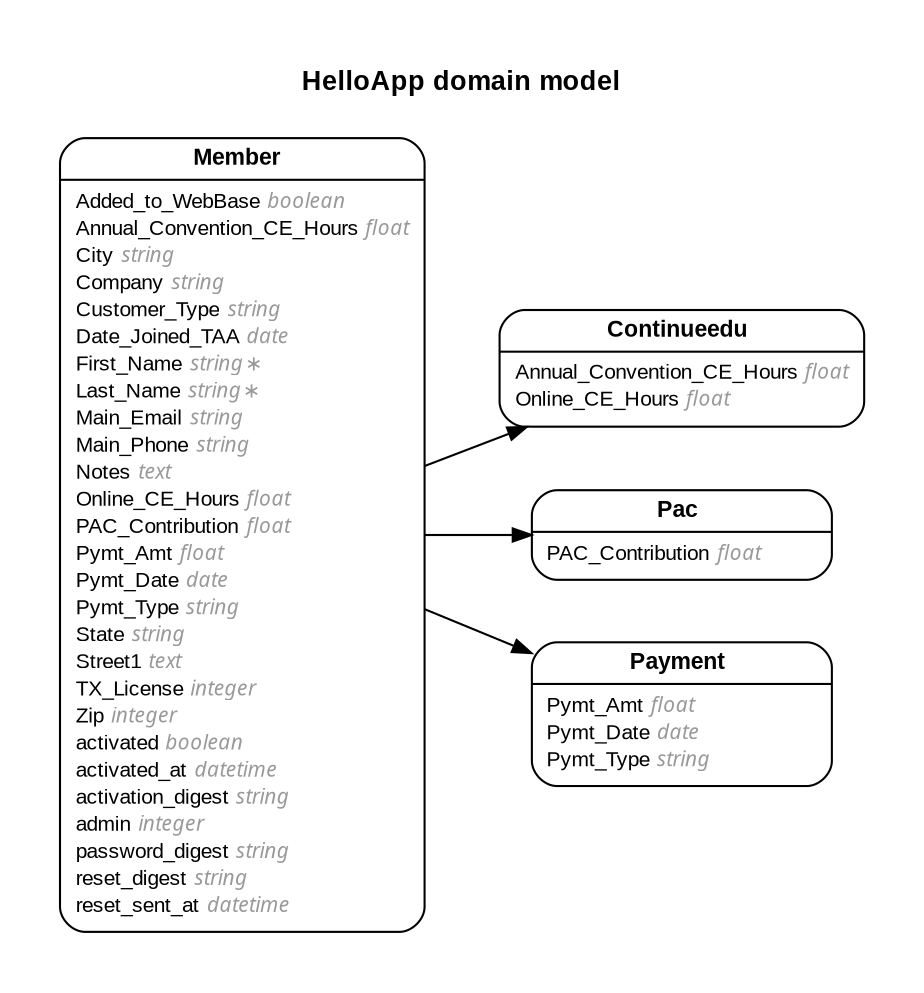 digraph HelloApp {
rankdir = "LR";
ranksep = "0.5";
nodesep = "0.4";
pad = "0.4,0.4";
margin = "0,0";
concentrate = "true";
labelloc = "t";
fontsize = "13";
fontname = "Arial Bold";
node[ shape  =  "Mrecord" , fontsize  =  "10" , fontname  =  "Arial" , margin  =  "0.07,0.05" , penwidth  =  "1.0"];
edge[ fontname  =  "Arial" , fontsize  =  "7" , dir  =  "both" , arrowsize  =  "0.9" , penwidth  =  "1.0" , labelangle  =  "32" , labeldistance  =  "1.8"];
label = "HelloApp domain model\n\n";
m_Continueedu [label = <<table border="0" align="center" cellspacing="0.5" cellpadding="0" width="134">
  <tr><td align="center" valign="bottom" width="130"><font face="Arial Bold" point-size="11">Continueedu</font></td></tr>
</table>
|
<table border="0" align="left" cellspacing="2" cellpadding="0" width="134">
  <tr><td align="left" width="130" port="Annual_Convention_CE_Hours">Annual_Convention_CE_Hours <font face="Arail Italic" color="grey60">float</font></td></tr>
  <tr><td align="left" width="130" port="Online_CE_Hours">Online_CE_Hours <font face="Arail Italic" color="grey60">float</font></td></tr>
</table>
>];
m_Member [label = <<table border="0" align="center" cellspacing="0.5" cellpadding="0" width="134">
  <tr><td align="center" valign="bottom" width="130"><font face="Arial Bold" point-size="11">Member</font></td></tr>
</table>
|
<table border="0" align="left" cellspacing="2" cellpadding="0" width="134">
  <tr><td align="left" width="130" port="Added_to_WebBase">Added_to_WebBase <font face="Arail Italic" color="grey60">boolean</font></td></tr>
  <tr><td align="left" width="130" port="Annual_Convention_CE_Hours">Annual_Convention_CE_Hours <font face="Arail Italic" color="grey60">float</font></td></tr>
  <tr><td align="left" width="130" port="City">City <font face="Arail Italic" color="grey60">string</font></td></tr>
  <tr><td align="left" width="130" port="Company">Company <font face="Arail Italic" color="grey60">string</font></td></tr>
  <tr><td align="left" width="130" port="Customer_Type">Customer_Type <font face="Arail Italic" color="grey60">string</font></td></tr>
  <tr><td align="left" width="130" port="Date_Joined_TAA">Date_Joined_TAA <font face="Arail Italic" color="grey60">date</font></td></tr>
  <tr><td align="left" width="130" port="First_Name">First_Name <font face="Arail Italic" color="grey60">string ∗</font></td></tr>
  <tr><td align="left" width="130" port="Last_Name">Last_Name <font face="Arail Italic" color="grey60">string ∗</font></td></tr>
  <tr><td align="left" width="130" port="Main_Email">Main_Email <font face="Arail Italic" color="grey60">string</font></td></tr>
  <tr><td align="left" width="130" port="Main_Phone">Main_Phone <font face="Arail Italic" color="grey60">string</font></td></tr>
  <tr><td align="left" width="130" port="Notes">Notes <font face="Arail Italic" color="grey60">text</font></td></tr>
  <tr><td align="left" width="130" port="Online_CE_Hours">Online_CE_Hours <font face="Arail Italic" color="grey60">float</font></td></tr>
  <tr><td align="left" width="130" port="PAC_Contribution">PAC_Contribution <font face="Arail Italic" color="grey60">float</font></td></tr>
  <tr><td align="left" width="130" port="Pymt_Amt">Pymt_Amt <font face="Arail Italic" color="grey60">float</font></td></tr>
  <tr><td align="left" width="130" port="Pymt_Date">Pymt_Date <font face="Arail Italic" color="grey60">date</font></td></tr>
  <tr><td align="left" width="130" port="Pymt_Type">Pymt_Type <font face="Arail Italic" color="grey60">string</font></td></tr>
  <tr><td align="left" width="130" port="State">State <font face="Arail Italic" color="grey60">string</font></td></tr>
  <tr><td align="left" width="130" port="Street1">Street1 <font face="Arail Italic" color="grey60">text</font></td></tr>
  <tr><td align="left" width="130" port="TX_License">TX_License <font face="Arail Italic" color="grey60">integer</font></td></tr>
  <tr><td align="left" width="130" port="Zip">Zip <font face="Arail Italic" color="grey60">integer</font></td></tr>
  <tr><td align="left" width="130" port="activated">activated <font face="Arail Italic" color="grey60">boolean</font></td></tr>
  <tr><td align="left" width="130" port="activated_at">activated_at <font face="Arail Italic" color="grey60">datetime</font></td></tr>
  <tr><td align="left" width="130" port="activation_digest">activation_digest <font face="Arail Italic" color="grey60">string</font></td></tr>
  <tr><td align="left" width="130" port="admin">admin <font face="Arail Italic" color="grey60">integer</font></td></tr>
  <tr><td align="left" width="130" port="password_digest">password_digest <font face="Arail Italic" color="grey60">string</font></td></tr>
  <tr><td align="left" width="130" port="reset_digest">reset_digest <font face="Arail Italic" color="grey60">string</font></td></tr>
  <tr><td align="left" width="130" port="reset_sent_at">reset_sent_at <font face="Arail Italic" color="grey60">datetime</font></td></tr>
</table>
>];
m_Pac [label = <<table border="0" align="center" cellspacing="0.5" cellpadding="0" width="134">
  <tr><td align="center" valign="bottom" width="130"><font face="Arial Bold" point-size="11">Pac</font></td></tr>
</table>
|
<table border="0" align="left" cellspacing="2" cellpadding="0" width="134">
  <tr><td align="left" width="130" port="PAC_Contribution">PAC_Contribution <font face="Arail Italic" color="grey60">float</font></td></tr>
</table>
>];
m_Payment [label = <<table border="0" align="center" cellspacing="0.5" cellpadding="0" width="134">
  <tr><td align="center" valign="bottom" width="130"><font face="Arial Bold" point-size="11">Payment</font></td></tr>
</table>
|
<table border="0" align="left" cellspacing="2" cellpadding="0" width="134">
  <tr><td align="left" width="130" port="Pymt_Amt">Pymt_Amt <font face="Arail Italic" color="grey60">float</font></td></tr>
  <tr><td align="left" width="130" port="Pymt_Date">Pymt_Date <font face="Arail Italic" color="grey60">date</font></td></tr>
  <tr><td align="left" width="130" port="Pymt_Type">Pymt_Type <font face="Arail Italic" color="grey60">string</font></td></tr>
</table>
>];
  m_Member -> m_Continueedu [arrowhead = "normal", arrowtail = "none", weight = "2"];
  m_Member -> m_Payment [arrowhead = "normal", arrowtail = "none", weight = "2"];
  m_Member -> m_Pac [arrowhead = "normal", arrowtail = "none", weight = "2"];
}
